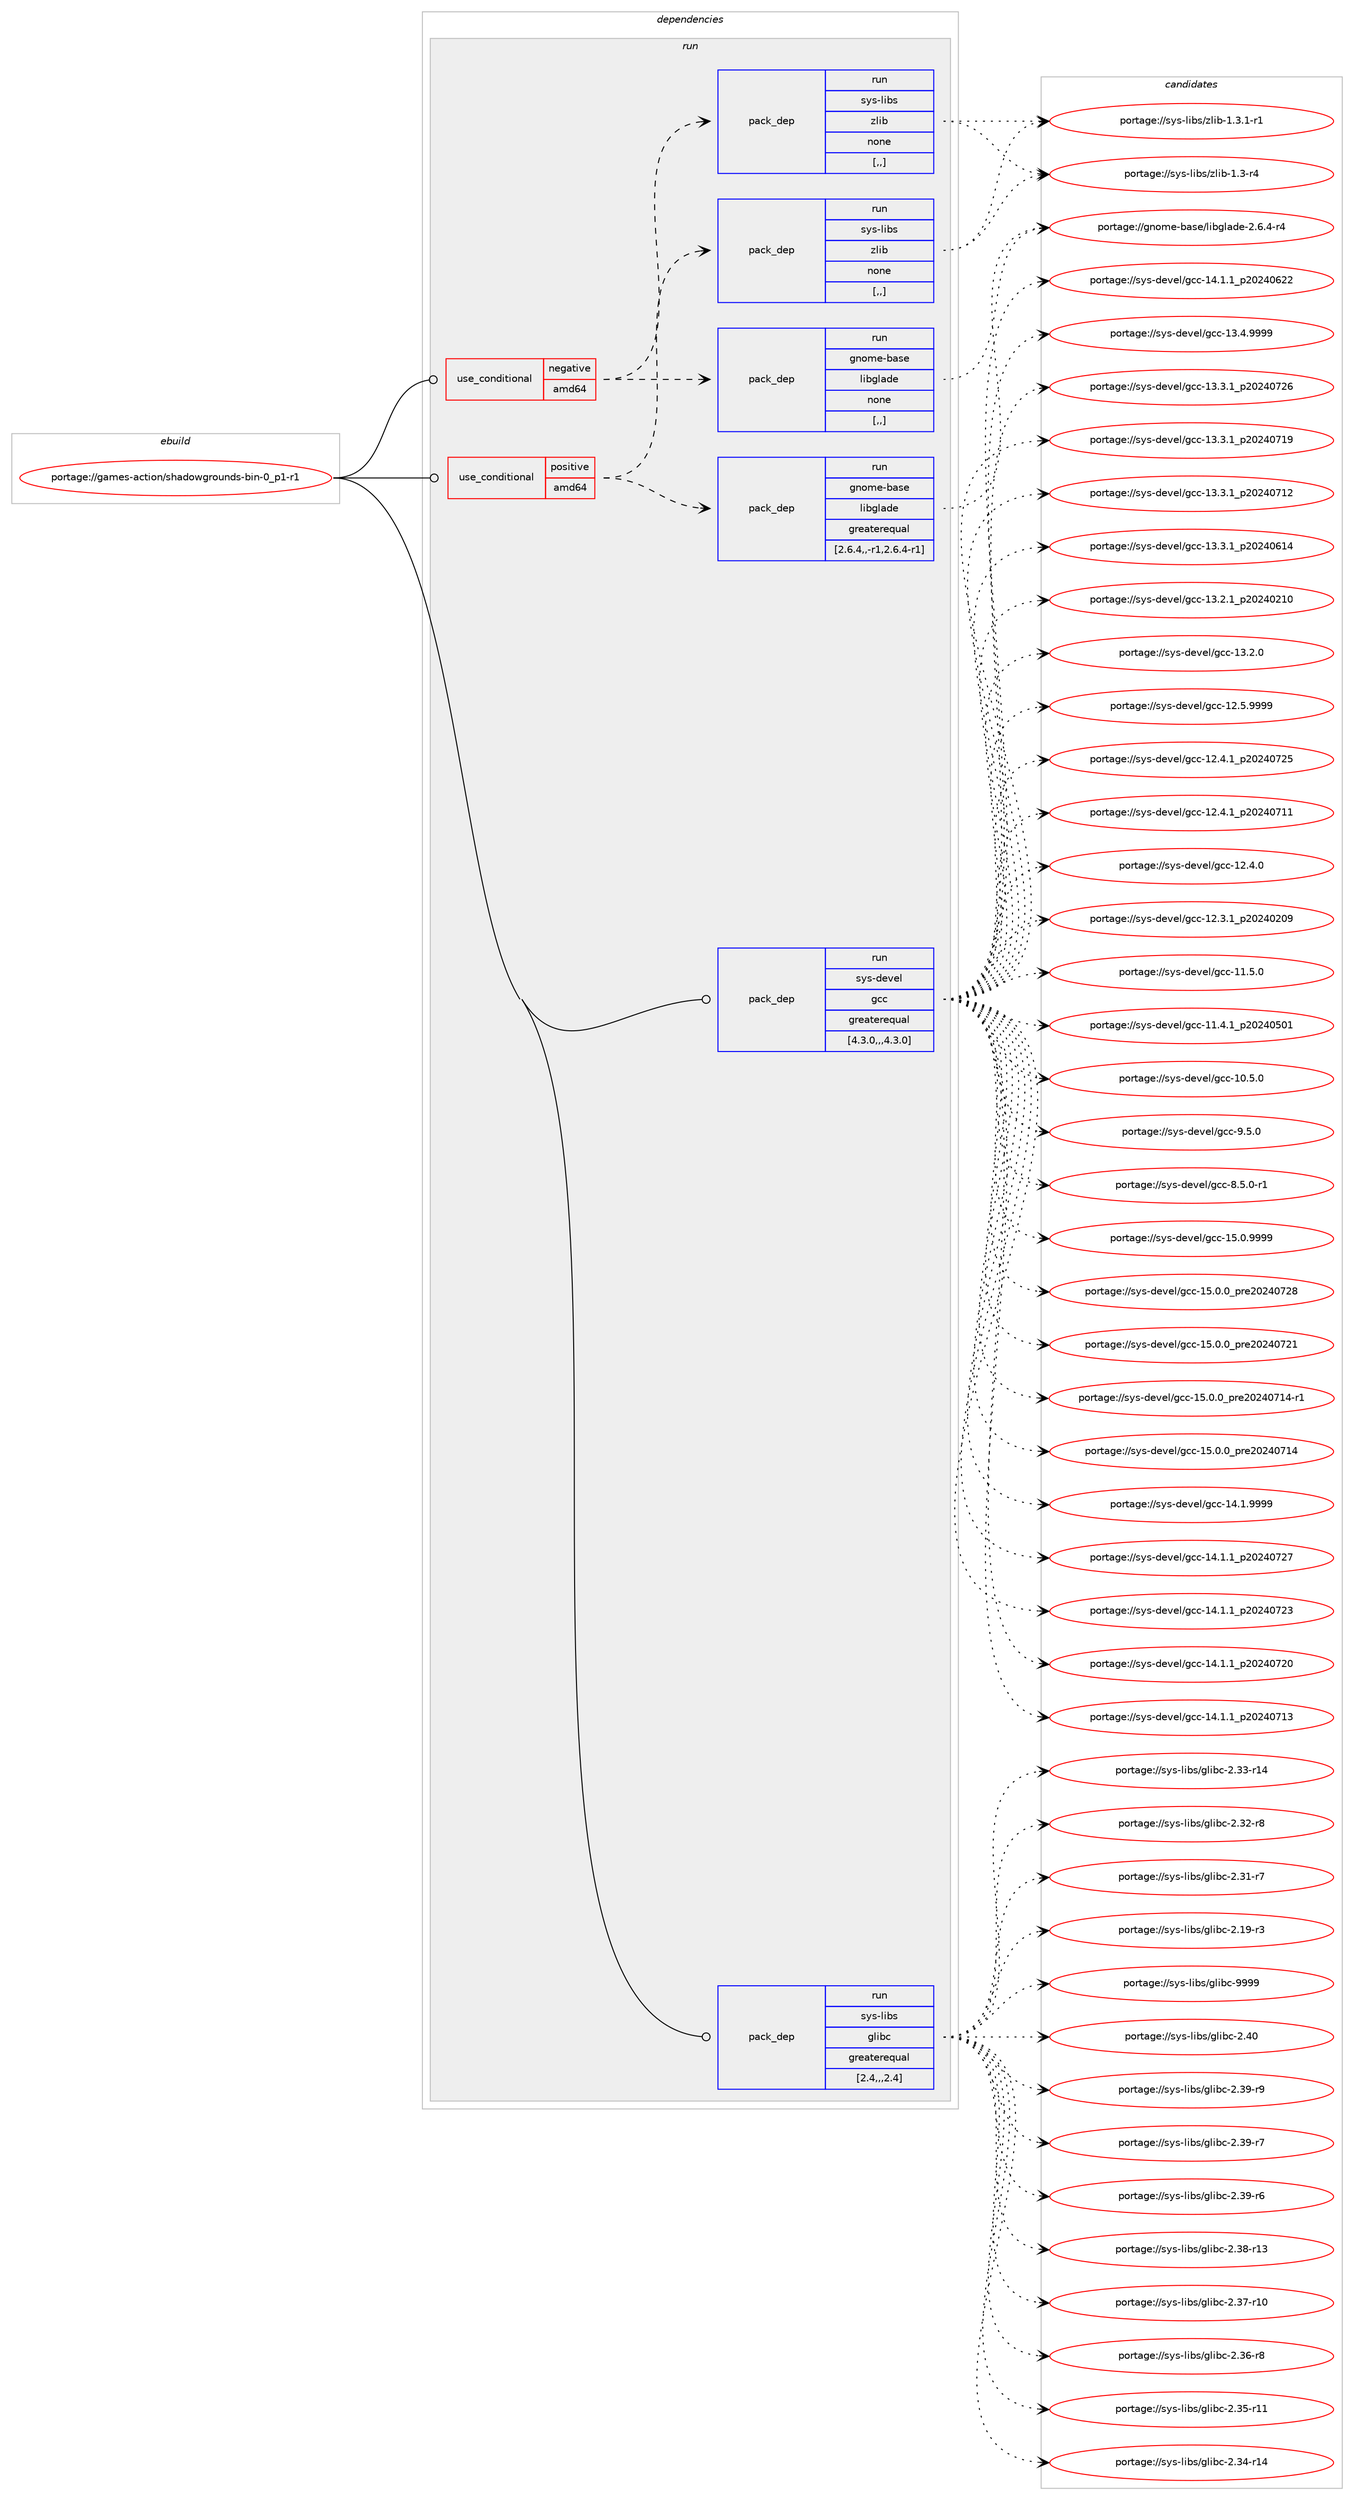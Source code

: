 digraph prolog {

# *************
# Graph options
# *************

newrank=true;
concentrate=true;
compound=true;
graph [rankdir=LR,fontname=Helvetica,fontsize=10,ranksep=1.5];#, ranksep=2.5, nodesep=0.2];
edge  [arrowhead=vee];
node  [fontname=Helvetica,fontsize=10];

# **********
# The ebuild
# **********

subgraph cluster_leftcol {
color=gray;
label=<<i>ebuild</i>>;
id [label="portage://games-action/shadowgrounds-bin-0_p1-r1", color=red, width=4, href="../games-action/shadowgrounds-bin-0_p1-r1.svg"];
}

# ****************
# The dependencies
# ****************

subgraph cluster_midcol {
color=gray;
label=<<i>dependencies</i>>;
subgraph cluster_compile {
fillcolor="#eeeeee";
style=filled;
label=<<i>compile</i>>;
}
subgraph cluster_compileandrun {
fillcolor="#eeeeee";
style=filled;
label=<<i>compile and run</i>>;
}
subgraph cluster_run {
fillcolor="#eeeeee";
style=filled;
label=<<i>run</i>>;
subgraph cond62838 {
dependency223985 [label=<<TABLE BORDER="0" CELLBORDER="1" CELLSPACING="0" CELLPADDING="4"><TR><TD ROWSPAN="3" CELLPADDING="10">use_conditional</TD></TR><TR><TD>negative</TD></TR><TR><TD>amd64</TD></TR></TABLE>>, shape=none, color=red];
subgraph pack159670 {
dependency223986 [label=<<TABLE BORDER="0" CELLBORDER="1" CELLSPACING="0" CELLPADDING="4" WIDTH="220"><TR><TD ROWSPAN="6" CELLPADDING="30">pack_dep</TD></TR><TR><TD WIDTH="110">run</TD></TR><TR><TD>gnome-base</TD></TR><TR><TD>libglade</TD></TR><TR><TD>none</TD></TR><TR><TD>[,,]</TD></TR></TABLE>>, shape=none, color=blue];
}
dependency223985:e -> dependency223986:w [weight=20,style="dashed",arrowhead="vee"];
subgraph pack159671 {
dependency223987 [label=<<TABLE BORDER="0" CELLBORDER="1" CELLSPACING="0" CELLPADDING="4" WIDTH="220"><TR><TD ROWSPAN="6" CELLPADDING="30">pack_dep</TD></TR><TR><TD WIDTH="110">run</TD></TR><TR><TD>sys-libs</TD></TR><TR><TD>zlib</TD></TR><TR><TD>none</TD></TR><TR><TD>[,,]</TD></TR></TABLE>>, shape=none, color=blue];
}
dependency223985:e -> dependency223987:w [weight=20,style="dashed",arrowhead="vee"];
}
id:e -> dependency223985:w [weight=20,style="solid",arrowhead="odot"];
subgraph cond62839 {
dependency223988 [label=<<TABLE BORDER="0" CELLBORDER="1" CELLSPACING="0" CELLPADDING="4"><TR><TD ROWSPAN="3" CELLPADDING="10">use_conditional</TD></TR><TR><TD>positive</TD></TR><TR><TD>amd64</TD></TR></TABLE>>, shape=none, color=red];
subgraph pack159672 {
dependency223989 [label=<<TABLE BORDER="0" CELLBORDER="1" CELLSPACING="0" CELLPADDING="4" WIDTH="220"><TR><TD ROWSPAN="6" CELLPADDING="30">pack_dep</TD></TR><TR><TD WIDTH="110">run</TD></TR><TR><TD>gnome-base</TD></TR><TR><TD>libglade</TD></TR><TR><TD>greaterequal</TD></TR><TR><TD>[2.6.4,,-r1,2.6.4-r1]</TD></TR></TABLE>>, shape=none, color=blue];
}
dependency223988:e -> dependency223989:w [weight=20,style="dashed",arrowhead="vee"];
subgraph pack159673 {
dependency223990 [label=<<TABLE BORDER="0" CELLBORDER="1" CELLSPACING="0" CELLPADDING="4" WIDTH="220"><TR><TD ROWSPAN="6" CELLPADDING="30">pack_dep</TD></TR><TR><TD WIDTH="110">run</TD></TR><TR><TD>sys-libs</TD></TR><TR><TD>zlib</TD></TR><TR><TD>none</TD></TR><TR><TD>[,,]</TD></TR></TABLE>>, shape=none, color=blue];
}
dependency223988:e -> dependency223990:w [weight=20,style="dashed",arrowhead="vee"];
}
id:e -> dependency223988:w [weight=20,style="solid",arrowhead="odot"];
subgraph pack159674 {
dependency223991 [label=<<TABLE BORDER="0" CELLBORDER="1" CELLSPACING="0" CELLPADDING="4" WIDTH="220"><TR><TD ROWSPAN="6" CELLPADDING="30">pack_dep</TD></TR><TR><TD WIDTH="110">run</TD></TR><TR><TD>sys-devel</TD></TR><TR><TD>gcc</TD></TR><TR><TD>greaterequal</TD></TR><TR><TD>[4.3.0,,,4.3.0]</TD></TR></TABLE>>, shape=none, color=blue];
}
id:e -> dependency223991:w [weight=20,style="solid",arrowhead="odot"];
subgraph pack159675 {
dependency223992 [label=<<TABLE BORDER="0" CELLBORDER="1" CELLSPACING="0" CELLPADDING="4" WIDTH="220"><TR><TD ROWSPAN="6" CELLPADDING="30">pack_dep</TD></TR><TR><TD WIDTH="110">run</TD></TR><TR><TD>sys-libs</TD></TR><TR><TD>glibc</TD></TR><TR><TD>greaterequal</TD></TR><TR><TD>[2.4,,,2.4]</TD></TR></TABLE>>, shape=none, color=blue];
}
id:e -> dependency223992:w [weight=20,style="solid",arrowhead="odot"];
}
}

# **************
# The candidates
# **************

subgraph cluster_choices {
rank=same;
color=gray;
label=<<i>candidates</i>>;

subgraph choice159670 {
color=black;
nodesep=1;
choice1031101111091014598971151014710810598103108971001014550465446524511452 [label="portage://gnome-base/libglade-2.6.4-r4", color=red, width=4,href="../gnome-base/libglade-2.6.4-r4.svg"];
dependency223986:e -> choice1031101111091014598971151014710810598103108971001014550465446524511452:w [style=dotted,weight="100"];
}
subgraph choice159671 {
color=black;
nodesep=1;
choice115121115451081059811547122108105984549465146494511449 [label="portage://sys-libs/zlib-1.3.1-r1", color=red, width=4,href="../sys-libs/zlib-1.3.1-r1.svg"];
choice11512111545108105981154712210810598454946514511452 [label="portage://sys-libs/zlib-1.3-r4", color=red, width=4,href="../sys-libs/zlib-1.3-r4.svg"];
dependency223987:e -> choice115121115451081059811547122108105984549465146494511449:w [style=dotted,weight="100"];
dependency223987:e -> choice11512111545108105981154712210810598454946514511452:w [style=dotted,weight="100"];
}
subgraph choice159672 {
color=black;
nodesep=1;
choice1031101111091014598971151014710810598103108971001014550465446524511452 [label="portage://gnome-base/libglade-2.6.4-r4", color=red, width=4,href="../gnome-base/libglade-2.6.4-r4.svg"];
dependency223989:e -> choice1031101111091014598971151014710810598103108971001014550465446524511452:w [style=dotted,weight="100"];
}
subgraph choice159673 {
color=black;
nodesep=1;
choice115121115451081059811547122108105984549465146494511449 [label="portage://sys-libs/zlib-1.3.1-r1", color=red, width=4,href="../sys-libs/zlib-1.3.1-r1.svg"];
choice11512111545108105981154712210810598454946514511452 [label="portage://sys-libs/zlib-1.3-r4", color=red, width=4,href="../sys-libs/zlib-1.3-r4.svg"];
dependency223990:e -> choice115121115451081059811547122108105984549465146494511449:w [style=dotted,weight="100"];
dependency223990:e -> choice11512111545108105981154712210810598454946514511452:w [style=dotted,weight="100"];
}
subgraph choice159674 {
color=black;
nodesep=1;
choice1151211154510010111810110847103999945495346484657575757 [label="portage://sys-devel/gcc-15.0.9999", color=red, width=4,href="../sys-devel/gcc-15.0.9999.svg"];
choice1151211154510010111810110847103999945495346484648951121141015048505248555056 [label="portage://sys-devel/gcc-15.0.0_pre20240728", color=red, width=4,href="../sys-devel/gcc-15.0.0_pre20240728.svg"];
choice1151211154510010111810110847103999945495346484648951121141015048505248555049 [label="portage://sys-devel/gcc-15.0.0_pre20240721", color=red, width=4,href="../sys-devel/gcc-15.0.0_pre20240721.svg"];
choice11512111545100101118101108471039999454953464846489511211410150485052485549524511449 [label="portage://sys-devel/gcc-15.0.0_pre20240714-r1", color=red, width=4,href="../sys-devel/gcc-15.0.0_pre20240714-r1.svg"];
choice1151211154510010111810110847103999945495346484648951121141015048505248554952 [label="portage://sys-devel/gcc-15.0.0_pre20240714", color=red, width=4,href="../sys-devel/gcc-15.0.0_pre20240714.svg"];
choice1151211154510010111810110847103999945495246494657575757 [label="portage://sys-devel/gcc-14.1.9999", color=red, width=4,href="../sys-devel/gcc-14.1.9999.svg"];
choice1151211154510010111810110847103999945495246494649951125048505248555055 [label="portage://sys-devel/gcc-14.1.1_p20240727", color=red, width=4,href="../sys-devel/gcc-14.1.1_p20240727.svg"];
choice1151211154510010111810110847103999945495246494649951125048505248555051 [label="portage://sys-devel/gcc-14.1.1_p20240723", color=red, width=4,href="../sys-devel/gcc-14.1.1_p20240723.svg"];
choice1151211154510010111810110847103999945495246494649951125048505248555048 [label="portage://sys-devel/gcc-14.1.1_p20240720", color=red, width=4,href="../sys-devel/gcc-14.1.1_p20240720.svg"];
choice1151211154510010111810110847103999945495246494649951125048505248554951 [label="portage://sys-devel/gcc-14.1.1_p20240713", color=red, width=4,href="../sys-devel/gcc-14.1.1_p20240713.svg"];
choice1151211154510010111810110847103999945495246494649951125048505248545050 [label="portage://sys-devel/gcc-14.1.1_p20240622", color=red, width=4,href="../sys-devel/gcc-14.1.1_p20240622.svg"];
choice1151211154510010111810110847103999945495146524657575757 [label="portage://sys-devel/gcc-13.4.9999", color=red, width=4,href="../sys-devel/gcc-13.4.9999.svg"];
choice1151211154510010111810110847103999945495146514649951125048505248555054 [label="portage://sys-devel/gcc-13.3.1_p20240726", color=red, width=4,href="../sys-devel/gcc-13.3.1_p20240726.svg"];
choice1151211154510010111810110847103999945495146514649951125048505248554957 [label="portage://sys-devel/gcc-13.3.1_p20240719", color=red, width=4,href="../sys-devel/gcc-13.3.1_p20240719.svg"];
choice1151211154510010111810110847103999945495146514649951125048505248554950 [label="portage://sys-devel/gcc-13.3.1_p20240712", color=red, width=4,href="../sys-devel/gcc-13.3.1_p20240712.svg"];
choice1151211154510010111810110847103999945495146514649951125048505248544952 [label="portage://sys-devel/gcc-13.3.1_p20240614", color=red, width=4,href="../sys-devel/gcc-13.3.1_p20240614.svg"];
choice1151211154510010111810110847103999945495146504649951125048505248504948 [label="portage://sys-devel/gcc-13.2.1_p20240210", color=red, width=4,href="../sys-devel/gcc-13.2.1_p20240210.svg"];
choice1151211154510010111810110847103999945495146504648 [label="portage://sys-devel/gcc-13.2.0", color=red, width=4,href="../sys-devel/gcc-13.2.0.svg"];
choice1151211154510010111810110847103999945495046534657575757 [label="portage://sys-devel/gcc-12.5.9999", color=red, width=4,href="../sys-devel/gcc-12.5.9999.svg"];
choice1151211154510010111810110847103999945495046524649951125048505248555053 [label="portage://sys-devel/gcc-12.4.1_p20240725", color=red, width=4,href="../sys-devel/gcc-12.4.1_p20240725.svg"];
choice1151211154510010111810110847103999945495046524649951125048505248554949 [label="portage://sys-devel/gcc-12.4.1_p20240711", color=red, width=4,href="../sys-devel/gcc-12.4.1_p20240711.svg"];
choice1151211154510010111810110847103999945495046524648 [label="portage://sys-devel/gcc-12.4.0", color=red, width=4,href="../sys-devel/gcc-12.4.0.svg"];
choice1151211154510010111810110847103999945495046514649951125048505248504857 [label="portage://sys-devel/gcc-12.3.1_p20240209", color=red, width=4,href="../sys-devel/gcc-12.3.1_p20240209.svg"];
choice1151211154510010111810110847103999945494946534648 [label="portage://sys-devel/gcc-11.5.0", color=red, width=4,href="../sys-devel/gcc-11.5.0.svg"];
choice1151211154510010111810110847103999945494946524649951125048505248534849 [label="portage://sys-devel/gcc-11.4.1_p20240501", color=red, width=4,href="../sys-devel/gcc-11.4.1_p20240501.svg"];
choice1151211154510010111810110847103999945494846534648 [label="portage://sys-devel/gcc-10.5.0", color=red, width=4,href="../sys-devel/gcc-10.5.0.svg"];
choice11512111545100101118101108471039999455746534648 [label="portage://sys-devel/gcc-9.5.0", color=red, width=4,href="../sys-devel/gcc-9.5.0.svg"];
choice115121115451001011181011084710399994556465346484511449 [label="portage://sys-devel/gcc-8.5.0-r1", color=red, width=4,href="../sys-devel/gcc-8.5.0-r1.svg"];
dependency223991:e -> choice1151211154510010111810110847103999945495346484657575757:w [style=dotted,weight="100"];
dependency223991:e -> choice1151211154510010111810110847103999945495346484648951121141015048505248555056:w [style=dotted,weight="100"];
dependency223991:e -> choice1151211154510010111810110847103999945495346484648951121141015048505248555049:w [style=dotted,weight="100"];
dependency223991:e -> choice11512111545100101118101108471039999454953464846489511211410150485052485549524511449:w [style=dotted,weight="100"];
dependency223991:e -> choice1151211154510010111810110847103999945495346484648951121141015048505248554952:w [style=dotted,weight="100"];
dependency223991:e -> choice1151211154510010111810110847103999945495246494657575757:w [style=dotted,weight="100"];
dependency223991:e -> choice1151211154510010111810110847103999945495246494649951125048505248555055:w [style=dotted,weight="100"];
dependency223991:e -> choice1151211154510010111810110847103999945495246494649951125048505248555051:w [style=dotted,weight="100"];
dependency223991:e -> choice1151211154510010111810110847103999945495246494649951125048505248555048:w [style=dotted,weight="100"];
dependency223991:e -> choice1151211154510010111810110847103999945495246494649951125048505248554951:w [style=dotted,weight="100"];
dependency223991:e -> choice1151211154510010111810110847103999945495246494649951125048505248545050:w [style=dotted,weight="100"];
dependency223991:e -> choice1151211154510010111810110847103999945495146524657575757:w [style=dotted,weight="100"];
dependency223991:e -> choice1151211154510010111810110847103999945495146514649951125048505248555054:w [style=dotted,weight="100"];
dependency223991:e -> choice1151211154510010111810110847103999945495146514649951125048505248554957:w [style=dotted,weight="100"];
dependency223991:e -> choice1151211154510010111810110847103999945495146514649951125048505248554950:w [style=dotted,weight="100"];
dependency223991:e -> choice1151211154510010111810110847103999945495146514649951125048505248544952:w [style=dotted,weight="100"];
dependency223991:e -> choice1151211154510010111810110847103999945495146504649951125048505248504948:w [style=dotted,weight="100"];
dependency223991:e -> choice1151211154510010111810110847103999945495146504648:w [style=dotted,weight="100"];
dependency223991:e -> choice1151211154510010111810110847103999945495046534657575757:w [style=dotted,weight="100"];
dependency223991:e -> choice1151211154510010111810110847103999945495046524649951125048505248555053:w [style=dotted,weight="100"];
dependency223991:e -> choice1151211154510010111810110847103999945495046524649951125048505248554949:w [style=dotted,weight="100"];
dependency223991:e -> choice1151211154510010111810110847103999945495046524648:w [style=dotted,weight="100"];
dependency223991:e -> choice1151211154510010111810110847103999945495046514649951125048505248504857:w [style=dotted,weight="100"];
dependency223991:e -> choice1151211154510010111810110847103999945494946534648:w [style=dotted,weight="100"];
dependency223991:e -> choice1151211154510010111810110847103999945494946524649951125048505248534849:w [style=dotted,weight="100"];
dependency223991:e -> choice1151211154510010111810110847103999945494846534648:w [style=dotted,weight="100"];
dependency223991:e -> choice11512111545100101118101108471039999455746534648:w [style=dotted,weight="100"];
dependency223991:e -> choice115121115451001011181011084710399994556465346484511449:w [style=dotted,weight="100"];
}
subgraph choice159675 {
color=black;
nodesep=1;
choice11512111545108105981154710310810598994557575757 [label="portage://sys-libs/glibc-9999", color=red, width=4,href="../sys-libs/glibc-9999.svg"];
choice11512111545108105981154710310810598994550465248 [label="portage://sys-libs/glibc-2.40", color=red, width=4,href="../sys-libs/glibc-2.40.svg"];
choice115121115451081059811547103108105989945504651574511457 [label="portage://sys-libs/glibc-2.39-r9", color=red, width=4,href="../sys-libs/glibc-2.39-r9.svg"];
choice115121115451081059811547103108105989945504651574511455 [label="portage://sys-libs/glibc-2.39-r7", color=red, width=4,href="../sys-libs/glibc-2.39-r7.svg"];
choice115121115451081059811547103108105989945504651574511454 [label="portage://sys-libs/glibc-2.39-r6", color=red, width=4,href="../sys-libs/glibc-2.39-r6.svg"];
choice11512111545108105981154710310810598994550465156451144951 [label="portage://sys-libs/glibc-2.38-r13", color=red, width=4,href="../sys-libs/glibc-2.38-r13.svg"];
choice11512111545108105981154710310810598994550465155451144948 [label="portage://sys-libs/glibc-2.37-r10", color=red, width=4,href="../sys-libs/glibc-2.37-r10.svg"];
choice115121115451081059811547103108105989945504651544511456 [label="portage://sys-libs/glibc-2.36-r8", color=red, width=4,href="../sys-libs/glibc-2.36-r8.svg"];
choice11512111545108105981154710310810598994550465153451144949 [label="portage://sys-libs/glibc-2.35-r11", color=red, width=4,href="../sys-libs/glibc-2.35-r11.svg"];
choice11512111545108105981154710310810598994550465152451144952 [label="portage://sys-libs/glibc-2.34-r14", color=red, width=4,href="../sys-libs/glibc-2.34-r14.svg"];
choice11512111545108105981154710310810598994550465151451144952 [label="portage://sys-libs/glibc-2.33-r14", color=red, width=4,href="../sys-libs/glibc-2.33-r14.svg"];
choice115121115451081059811547103108105989945504651504511456 [label="portage://sys-libs/glibc-2.32-r8", color=red, width=4,href="../sys-libs/glibc-2.32-r8.svg"];
choice115121115451081059811547103108105989945504651494511455 [label="portage://sys-libs/glibc-2.31-r7", color=red, width=4,href="../sys-libs/glibc-2.31-r7.svg"];
choice115121115451081059811547103108105989945504649574511451 [label="portage://sys-libs/glibc-2.19-r3", color=red, width=4,href="../sys-libs/glibc-2.19-r3.svg"];
dependency223992:e -> choice11512111545108105981154710310810598994557575757:w [style=dotted,weight="100"];
dependency223992:e -> choice11512111545108105981154710310810598994550465248:w [style=dotted,weight="100"];
dependency223992:e -> choice115121115451081059811547103108105989945504651574511457:w [style=dotted,weight="100"];
dependency223992:e -> choice115121115451081059811547103108105989945504651574511455:w [style=dotted,weight="100"];
dependency223992:e -> choice115121115451081059811547103108105989945504651574511454:w [style=dotted,weight="100"];
dependency223992:e -> choice11512111545108105981154710310810598994550465156451144951:w [style=dotted,weight="100"];
dependency223992:e -> choice11512111545108105981154710310810598994550465155451144948:w [style=dotted,weight="100"];
dependency223992:e -> choice115121115451081059811547103108105989945504651544511456:w [style=dotted,weight="100"];
dependency223992:e -> choice11512111545108105981154710310810598994550465153451144949:w [style=dotted,weight="100"];
dependency223992:e -> choice11512111545108105981154710310810598994550465152451144952:w [style=dotted,weight="100"];
dependency223992:e -> choice11512111545108105981154710310810598994550465151451144952:w [style=dotted,weight="100"];
dependency223992:e -> choice115121115451081059811547103108105989945504651504511456:w [style=dotted,weight="100"];
dependency223992:e -> choice115121115451081059811547103108105989945504651494511455:w [style=dotted,weight="100"];
dependency223992:e -> choice115121115451081059811547103108105989945504649574511451:w [style=dotted,weight="100"];
}
}

}
